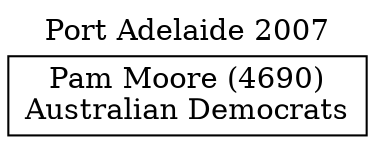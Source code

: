 // House preference flow
digraph "Pam Moore (4690)_Port Adelaide_2007" {
	graph [label="Port Adelaide 2007" labelloc=t mclimit=10]
	node [shape=box]
	"Pam Moore (4690)" [label="Pam Moore (4690)
Australian Democrats"]
}
